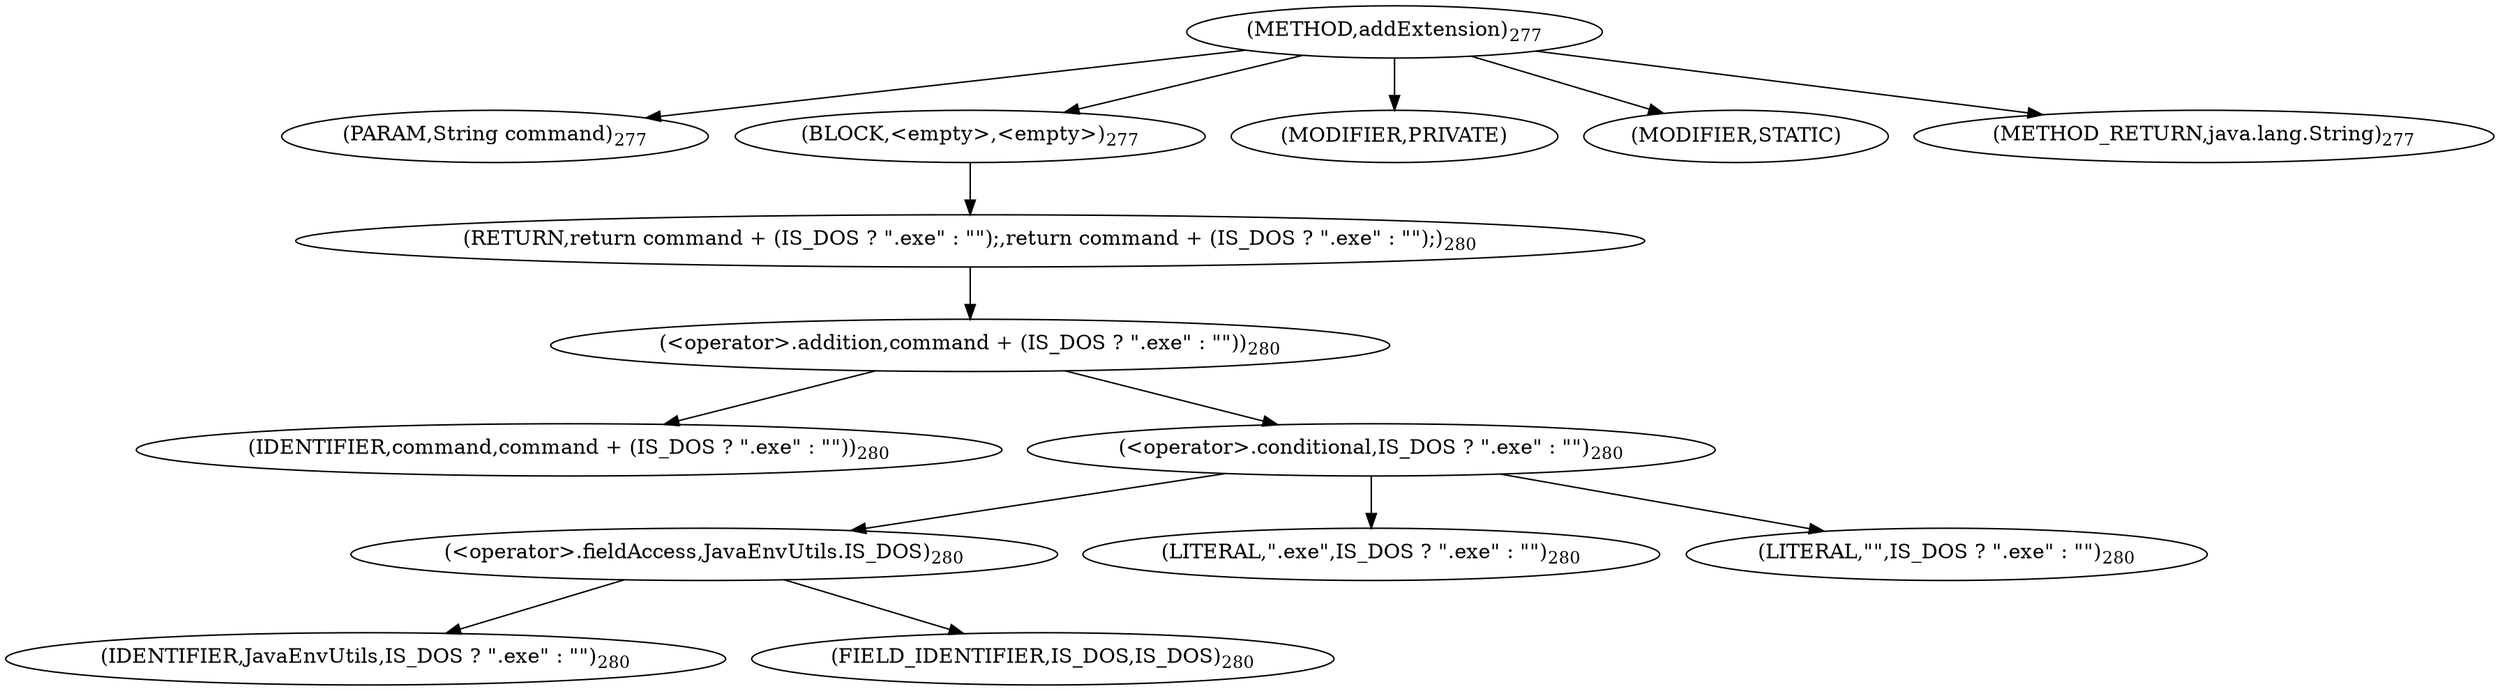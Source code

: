 digraph "addExtension" {  
"246" [label = <(METHOD,addExtension)<SUB>277</SUB>> ]
"247" [label = <(PARAM,String command)<SUB>277</SUB>> ]
"248" [label = <(BLOCK,&lt;empty&gt;,&lt;empty&gt;)<SUB>277</SUB>> ]
"249" [label = <(RETURN,return command + (IS_DOS ? &quot;.exe&quot; : &quot;&quot;);,return command + (IS_DOS ? &quot;.exe&quot; : &quot;&quot;);)<SUB>280</SUB>> ]
"250" [label = <(&lt;operator&gt;.addition,command + (IS_DOS ? &quot;.exe&quot; : &quot;&quot;))<SUB>280</SUB>> ]
"251" [label = <(IDENTIFIER,command,command + (IS_DOS ? &quot;.exe&quot; : &quot;&quot;))<SUB>280</SUB>> ]
"252" [label = <(&lt;operator&gt;.conditional,IS_DOS ? &quot;.exe&quot; : &quot;&quot;)<SUB>280</SUB>> ]
"253" [label = <(&lt;operator&gt;.fieldAccess,JavaEnvUtils.IS_DOS)<SUB>280</SUB>> ]
"254" [label = <(IDENTIFIER,JavaEnvUtils,IS_DOS ? &quot;.exe&quot; : &quot;&quot;)<SUB>280</SUB>> ]
"255" [label = <(FIELD_IDENTIFIER,IS_DOS,IS_DOS)<SUB>280</SUB>> ]
"256" [label = <(LITERAL,&quot;.exe&quot;,IS_DOS ? &quot;.exe&quot; : &quot;&quot;)<SUB>280</SUB>> ]
"257" [label = <(LITERAL,&quot;&quot;,IS_DOS ? &quot;.exe&quot; : &quot;&quot;)<SUB>280</SUB>> ]
"258" [label = <(MODIFIER,PRIVATE)> ]
"259" [label = <(MODIFIER,STATIC)> ]
"260" [label = <(METHOD_RETURN,java.lang.String)<SUB>277</SUB>> ]
  "246" -> "247" 
  "246" -> "248" 
  "246" -> "258" 
  "246" -> "259" 
  "246" -> "260" 
  "248" -> "249" 
  "249" -> "250" 
  "250" -> "251" 
  "250" -> "252" 
  "252" -> "253" 
  "252" -> "256" 
  "252" -> "257" 
  "253" -> "254" 
  "253" -> "255" 
}
